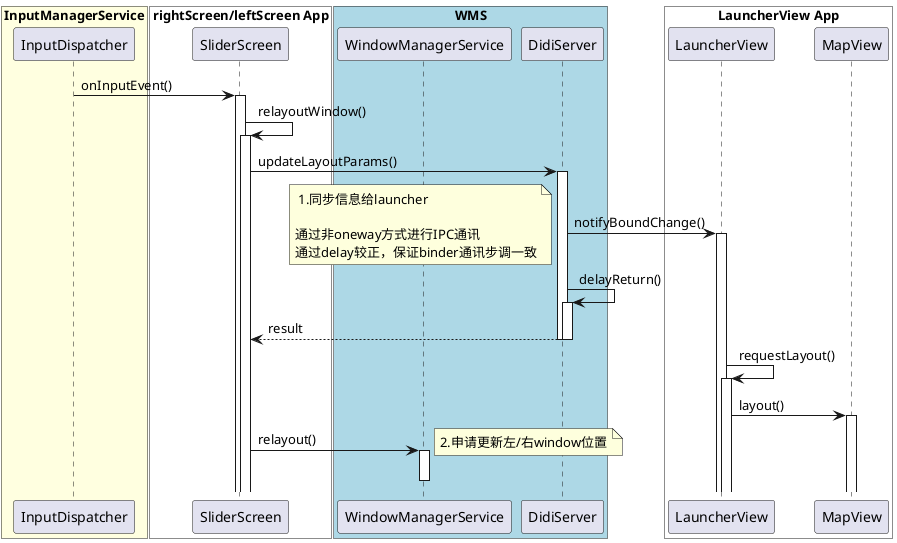 @startuml
'https://plantuml.com/sequence-diagram
box "InputManagerService" #LightYellow
participant InputDispatcher
end box
box "rightScreen/leftScreen App" #White
participant SliderScreen
end box

box "WMS" #LightBlue

participant WindowManagerService
participant DidiServer
end box

box "LauncherView App" #White
participant LauncherView
participant MapView
end box

InputDispatcher -> SliderScreen:onInputEvent()
activate SliderScreen
SliderScreen -> SliderScreen:relayoutWindow()
activate SliderScreen
SliderScreen -> DidiServer:updateLayoutParams()
activate DidiServer

DidiServer -> LauncherView : notifyBoundChange()
activate LauncherView
note left
 1.同步信息给launcher

通过非oneway方式进行IPC通讯
通过delay较正，保证binder通讯步调一致
end note
DidiServer -> DidiServer : delayReturn()
activate DidiServer
DidiServer --> SliderScreen: result
deactivate DidiServer
deactivate DidiServer

LauncherView -> LauncherView: requestLayout()
activate LauncherView
LauncherView -> MapView: layout()
activate MapView

SliderScreen -> WindowManagerService : relayout()
note right
 2.申请更新左/右window位置
end note
activate WindowManagerService
deactivate WindowManagerService


@enduml